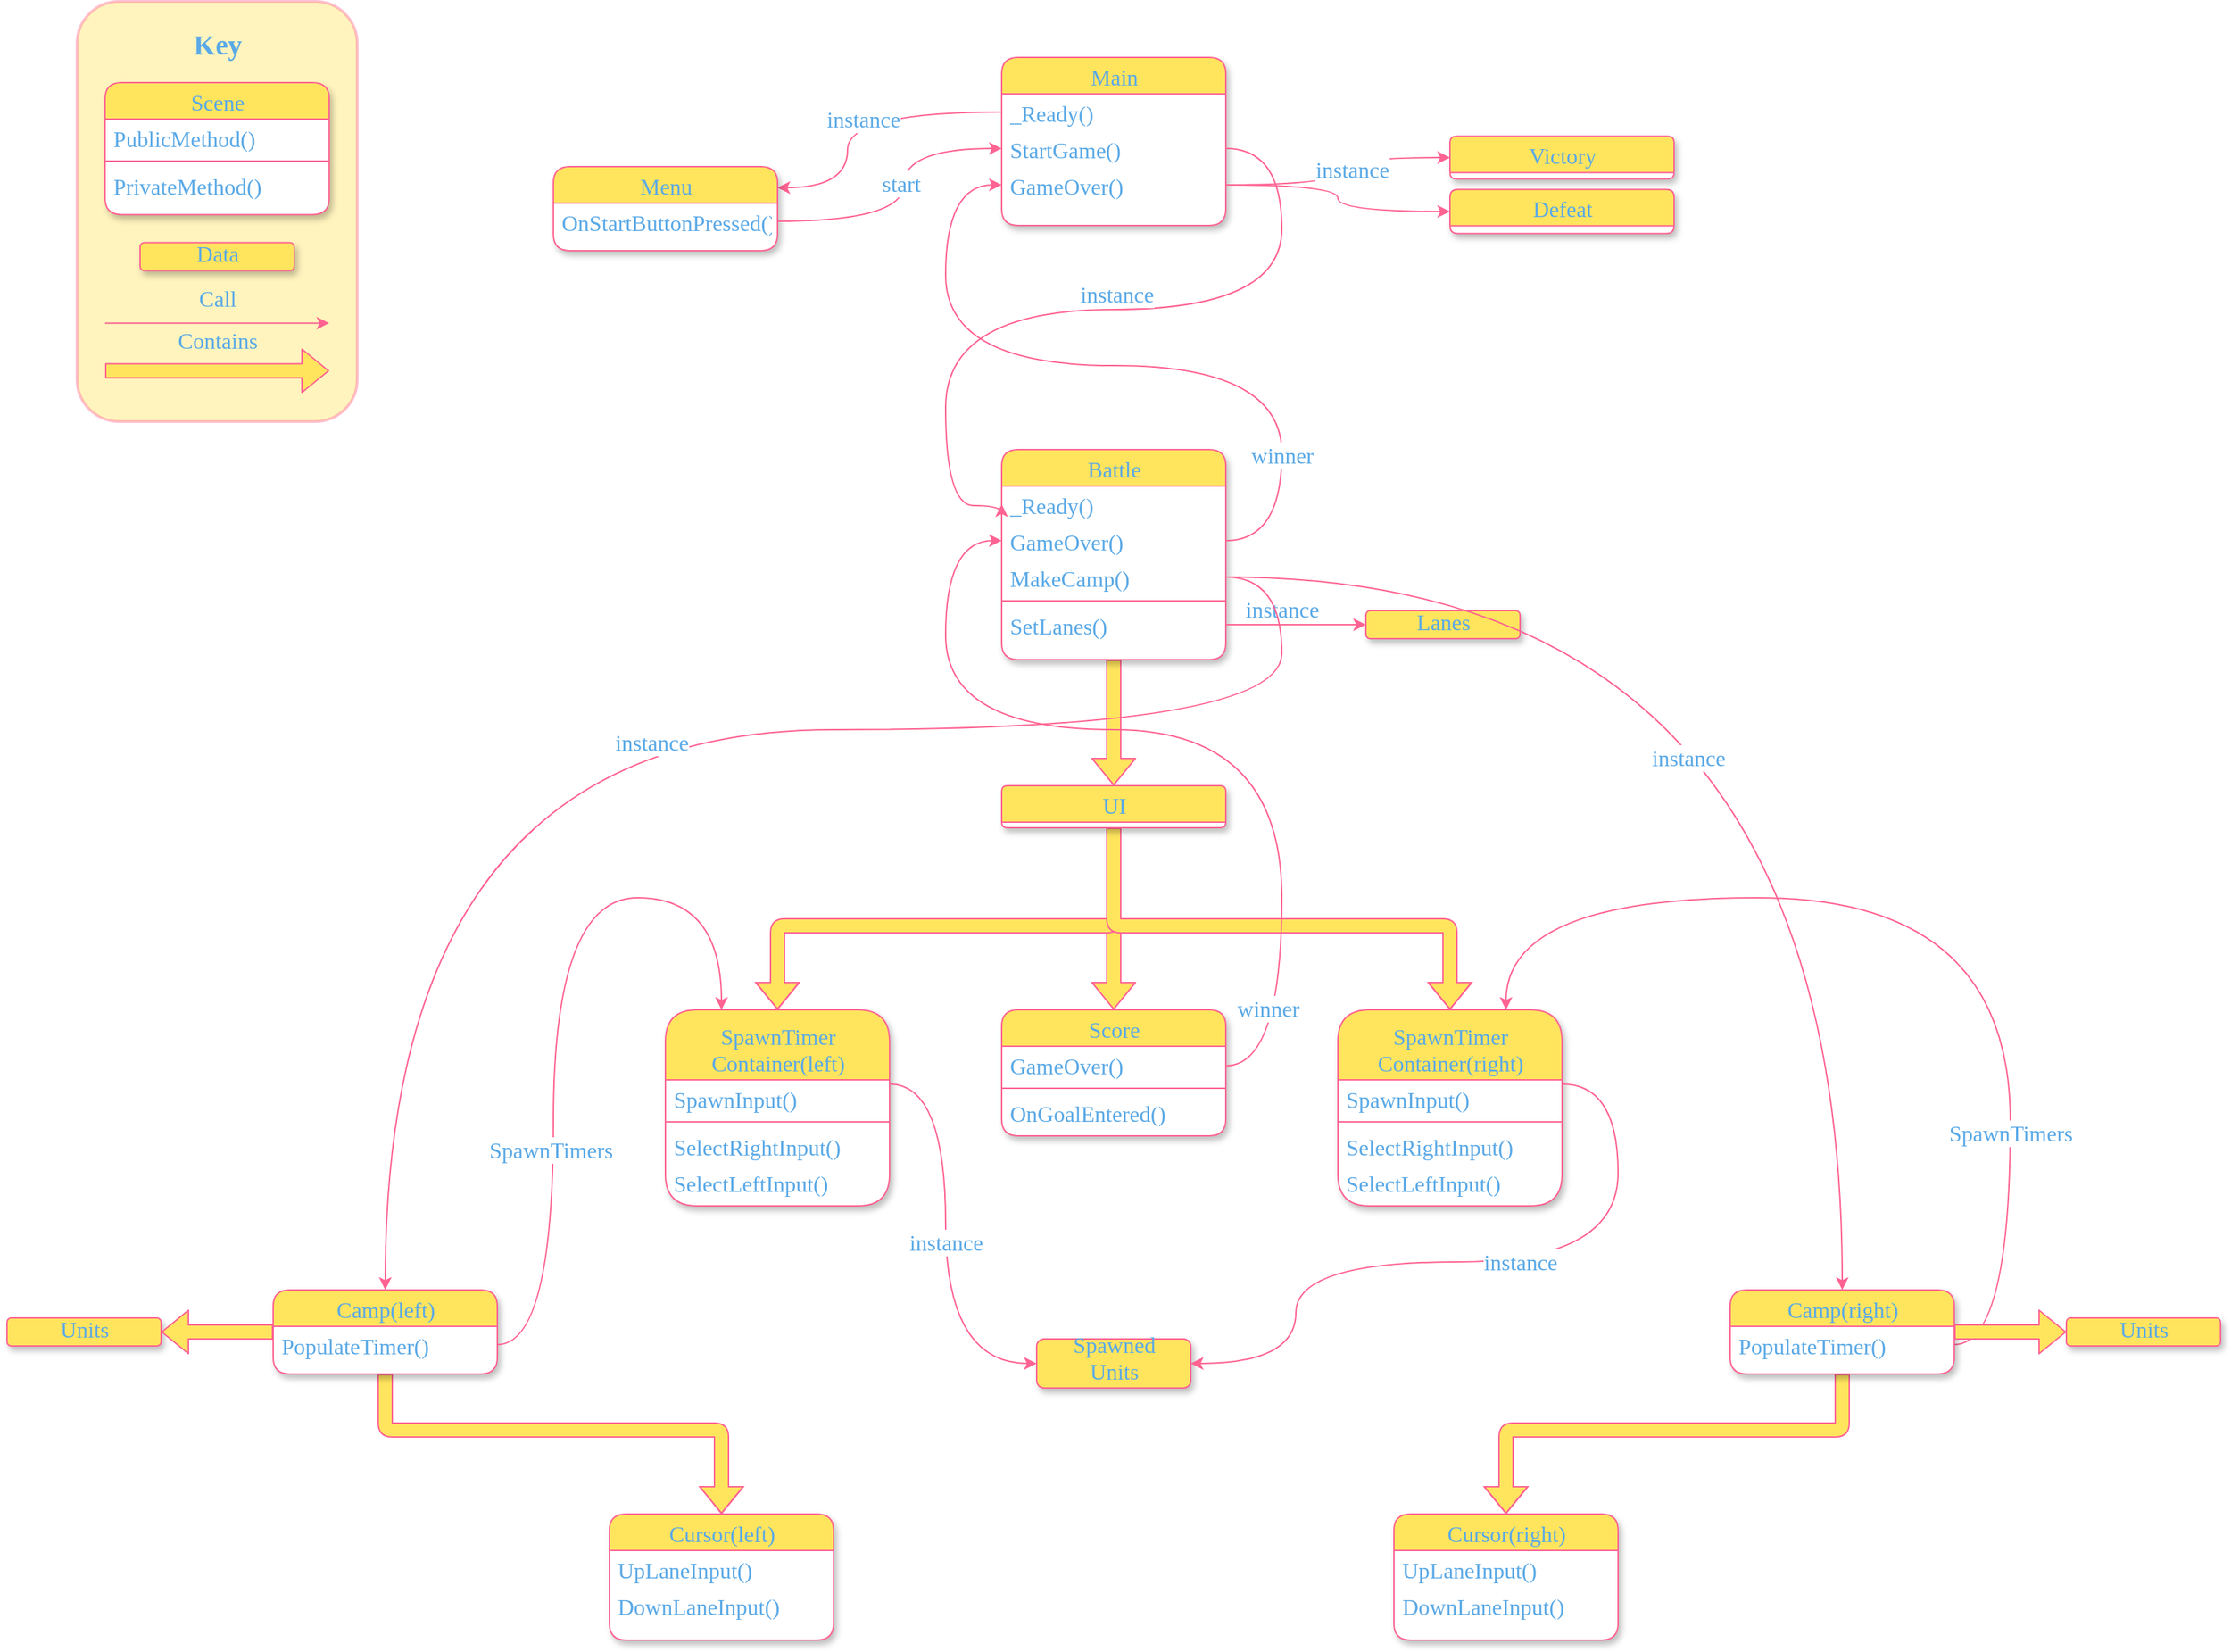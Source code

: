 <mxfile version="19.0.3" type="device"><diagram name="Page-1" id="5d7acffa-a066-3a61-03fe-96351882024d"><mxGraphModel dx="2773" dy="1027" grid="1" gridSize="10" guides="1" tooltips="1" connect="1" arrows="1" fold="1" page="1" pageScale="1" pageWidth="1100" pageHeight="850" math="0" shadow="0"><root><mxCell id="0"/><mxCell id="1" parent="0"/><mxCell id="WM7aRtz8FKTqDaXgk3-g-210" value="" style="rounded=1;whiteSpace=wrap;html=1;shadow=0;glass=0;sketch=0;fontFamily=Comfortaa;fontSize=16;fontColor=#5AA9E6;strokeColor=#FF6392;fillColor=#FFE45E;opacity=40;strokeWidth=2;" parent="1" vertex="1"><mxGeometry x="-220" width="200" height="300" as="geometry"/></mxCell><mxCell id="LH-kMUiSxVDnwnsGkYAc-11" style="edgeStyle=orthogonalEdgeStyle;orthogonalLoop=1;jettySize=auto;html=1;entryX=1;entryY=0.25;entryDx=0;entryDy=0;strokeColor=#FF6392;fontFamily=Comfortaa;curved=1;rounded=1;fontColor=#5AA9E6;horizontal=1;verticalAlign=bottom;fontSize=16;" parent="1" source="21ea969265ad0168-6" target="LH-kMUiSxVDnwnsGkYAc-1" edge="1"><mxGeometry relative="1" as="geometry"><Array as="points"><mxPoint x="330" y="79"/><mxPoint x="330" y="133"/></Array></mxGeometry></mxCell><mxCell id="LH-kMUiSxVDnwnsGkYAc-13" value="instance" style="edgeLabel;html=1;align=center;verticalAlign=bottom;resizable=0;points=[];fontFamily=Comfortaa;rounded=1;fontColor=#5AA9E6;horizontal=1;fontSize=16;" parent="LH-kMUiSxVDnwnsGkYAc-11" vertex="1" connectable="0"><mxGeometry x="0.178" y="11" relative="1" as="geometry"><mxPoint as="offset"/></mxGeometry></mxCell><mxCell id="21ea969265ad0168-6" value="Main" style="swimlane;html=1;fontStyle=0;childLayout=stackLayout;horizontal=1;startSize=26;fillColor=#FFE45E;horizontalStack=0;resizeParent=1;resizeLast=0;collapsible=1;marginBottom=0;swimlaneFillColor=#ffffff;align=center;shadow=1;comic=0;labelBackgroundColor=none;strokeWidth=1;fontFamily=Comfortaa;fontSize=16;rounded=1;strokeColor=#FF6392;fontColor=#5AA9E6;verticalAlign=bottom;" parent="1" vertex="1"><mxGeometry x="440" y="40" width="160" height="120" as="geometry"/></mxCell><mxCell id="21ea969265ad0168-7" value="_Ready()" style="text;html=1;strokeColor=none;fillColor=none;spacingLeft=4;spacingRight=4;whiteSpace=wrap;overflow=hidden;rotatable=0;points=[[0,0.5],[1,0.5]];portConstraint=eastwest;fontFamily=Comfortaa;rounded=1;fontColor=#5AA9E6;horizontal=1;verticalAlign=bottom;fontSize=16;" parent="21ea969265ad0168-6" vertex="1"><mxGeometry y="26" width="160" height="26" as="geometry"/></mxCell><mxCell id="LH-kMUiSxVDnwnsGkYAc-6" value="StartGame()" style="text;html=1;strokeColor=none;fillColor=none;spacingLeft=4;spacingRight=4;whiteSpace=wrap;overflow=hidden;rotatable=0;points=[[0,0.5],[1,0.5]];portConstraint=eastwest;fontFamily=Comfortaa;rounded=1;fontColor=#5AA9E6;horizontal=1;verticalAlign=bottom;fontSize=16;" parent="21ea969265ad0168-6" vertex="1"><mxGeometry y="52" width="160" height="26" as="geometry"/></mxCell><mxCell id="WM7aRtz8FKTqDaXgk3-g-116" value="GameOver()" style="text;html=1;strokeColor=none;fillColor=none;spacingLeft=4;spacingRight=4;whiteSpace=wrap;overflow=hidden;rotatable=0;points=[[0,0.5],[1,0.5]];portConstraint=eastwest;fontFamily=Comfortaa;rounded=1;fontColor=#5AA9E6;horizontal=1;verticalAlign=bottom;fontSize=16;" parent="21ea969265ad0168-6" vertex="1"><mxGeometry y="78" width="160" height="26" as="geometry"/></mxCell><mxCell id="LH-kMUiSxVDnwnsGkYAc-1" value="Menu" style="swimlane;html=1;fontStyle=0;childLayout=stackLayout;horizontal=1;startSize=26;fillColor=#FFE45E;horizontalStack=0;resizeParent=1;resizeLast=0;collapsible=1;marginBottom=0;swimlaneFillColor=#ffffff;align=center;shadow=1;comic=0;labelBackgroundColor=none;strokeWidth=1;fontFamily=Comfortaa;fontSize=16;rounded=1;strokeColor=#FF6392;fontColor=#5AA9E6;verticalAlign=bottom;" parent="1" vertex="1"><mxGeometry x="120" y="118" width="160" height="60" as="geometry"><mxRectangle x="150" y="118" width="70" height="26" as="alternateBounds"/></mxGeometry></mxCell><mxCell id="LH-kMUiSxVDnwnsGkYAc-2" value="OnStartButtonPressed()" style="text;html=1;strokeColor=none;fillColor=none;spacingLeft=4;spacingRight=4;whiteSpace=wrap;overflow=hidden;rotatable=0;points=[[0,0.5],[1,0.5]];portConstraint=eastwest;fontFamily=Comfortaa;rounded=1;fontColor=#5AA9E6;horizontal=1;verticalAlign=bottom;fontSize=16;" parent="LH-kMUiSxVDnwnsGkYAc-1" vertex="1"><mxGeometry y="26" width="160" height="26" as="geometry"/></mxCell><mxCell id="LH-kMUiSxVDnwnsGkYAc-12" style="edgeStyle=orthogonalEdgeStyle;orthogonalLoop=1;jettySize=auto;html=1;entryX=0;entryY=0.5;entryDx=0;entryDy=0;strokeColor=#FF6392;fontFamily=Comfortaa;curved=1;rounded=1;fontColor=#5AA9E6;horizontal=1;verticalAlign=bottom;fontSize=16;" parent="1" source="LH-kMUiSxVDnwnsGkYAc-2" target="LH-kMUiSxVDnwnsGkYAc-6" edge="1"><mxGeometry relative="1" as="geometry"><Array as="points"><mxPoint x="370" y="157"/><mxPoint x="370" y="105"/></Array></mxGeometry></mxCell><mxCell id="LH-kMUiSxVDnwnsGkYAc-16" value="start" style="edgeLabel;html=1;align=center;verticalAlign=bottom;resizable=0;points=[];fontFamily=Comfortaa;rounded=1;fontColor=#5AA9E6;horizontal=1;fontSize=16;" parent="LH-kMUiSxVDnwnsGkYAc-12" vertex="1" connectable="0"><mxGeometry y="2" relative="1" as="geometry"><mxPoint as="offset"/></mxGeometry></mxCell><mxCell id="WM7aRtz8FKTqDaXgk3-g-1" value="Defeat" style="swimlane;html=1;fontStyle=0;childLayout=stackLayout;horizontal=1;startSize=26;fillColor=#FFE45E;horizontalStack=0;resizeParent=1;resizeLast=0;collapsible=1;marginBottom=0;swimlaneFillColor=#ffffff;align=center;shadow=1;comic=0;labelBackgroundColor=none;strokeWidth=1;fontFamily=Comfortaa;fontSize=16;rounded=1;strokeColor=#FF6392;fontColor=#5AA9E6;verticalAlign=bottom;" parent="1" vertex="1"><mxGeometry x="760" y="134.25" width="160" height="31.5" as="geometry"><mxRectangle x="810" y="100" width="70" height="26" as="alternateBounds"/></mxGeometry></mxCell><mxCell id="WM7aRtz8FKTqDaXgk3-g-3" value="Victory" style="swimlane;html=1;fontStyle=0;childLayout=stackLayout;horizontal=1;startSize=26;fillColor=#FFE45E;horizontalStack=0;resizeParent=1;resizeLast=0;collapsible=1;marginBottom=0;swimlaneFillColor=#ffffff;align=center;shadow=1;comic=0;labelBackgroundColor=none;strokeWidth=1;fontFamily=Comfortaa;fontSize=16;rounded=1;strokeColor=#FF6392;fontColor=#5AA9E6;verticalAlign=bottom;" parent="1" vertex="1"><mxGeometry x="760" y="96.25" width="160" height="30.5" as="geometry"><mxRectangle x="810" y="50" width="80" height="26" as="alternateBounds"/></mxGeometry></mxCell><mxCell id="WM7aRtz8FKTqDaXgk3-g-98" style="edgeStyle=orthogonalEdgeStyle;shape=flexArrow;curved=1;rounded=1;sketch=0;orthogonalLoop=1;jettySize=auto;html=1;entryX=0.5;entryY=0;entryDx=0;entryDy=0;fontColor=#5AA9E6;strokeColor=#FF6392;fillColor=#FFE45E;fontFamily=Comfortaa;horizontal=1;verticalAlign=bottom;fontSize=16;" parent="1" source="WM7aRtz8FKTqDaXgk3-g-67" target="WM7aRtz8FKTqDaXgk3-g-85" edge="1"><mxGeometry relative="1" as="geometry"/></mxCell><mxCell id="WM7aRtz8FKTqDaXgk3-g-67" value="Battle" style="swimlane;html=1;fontStyle=0;childLayout=stackLayout;horizontal=1;startSize=26;fillColor=#FFE45E;horizontalStack=0;resizeParent=1;resizeLast=0;collapsible=1;marginBottom=0;swimlaneFillColor=#ffffff;align=center;shadow=1;comic=0;labelBackgroundColor=none;strokeWidth=1;fontFamily=Comfortaa;fontSize=16;rounded=1;strokeColor=#FF6392;fontColor=#5AA9E6;verticalAlign=bottom;" parent="1" vertex="1"><mxGeometry x="440" y="320" width="160" height="150" as="geometry"/></mxCell><mxCell id="WM7aRtz8FKTqDaXgk3-g-68" value="_Ready()" style="text;html=1;strokeColor=none;fillColor=none;spacingLeft=4;spacingRight=4;whiteSpace=wrap;overflow=hidden;rotatable=0;points=[[0,0.5],[1,0.5]];portConstraint=eastwest;fontFamily=Comfortaa;rounded=1;fontColor=#5AA9E6;horizontal=1;verticalAlign=bottom;fontSize=16;" parent="WM7aRtz8FKTqDaXgk3-g-67" vertex="1"><mxGeometry y="26" width="160" height="26" as="geometry"/></mxCell><mxCell id="WM7aRtz8FKTqDaXgk3-g-69" value="GameOver()" style="text;html=1;strokeColor=none;fillColor=none;spacingLeft=4;spacingRight=4;whiteSpace=wrap;overflow=hidden;rotatable=0;points=[[0,0.5],[1,0.5]];portConstraint=eastwest;fontFamily=Comfortaa;rounded=1;fontColor=#5AA9E6;horizontal=1;verticalAlign=bottom;fontSize=16;" parent="WM7aRtz8FKTqDaXgk3-g-67" vertex="1"><mxGeometry y="52" width="160" height="26" as="geometry"/></mxCell><mxCell id="WM7aRtz8FKTqDaXgk3-g-160" value="MakeCamp()" style="text;html=1;strokeColor=none;fillColor=none;spacingLeft=4;spacingRight=4;whiteSpace=wrap;overflow=hidden;rotatable=0;points=[[0,0.5],[1,0.5]];portConstraint=eastwest;fontFamily=Comfortaa;rounded=1;fontColor=#5AA9E6;horizontal=1;verticalAlign=bottom;fontSize=16;" parent="WM7aRtz8FKTqDaXgk3-g-67" vertex="1"><mxGeometry y="78" width="160" height="26" as="geometry"/></mxCell><mxCell id="WM7aRtz8FKTqDaXgk3-g-94" value="" style="line;strokeWidth=1;fillColor=none;align=left;verticalAlign=bottom;spacingTop=-1;spacingLeft=3;spacingRight=3;rotatable=0;labelPosition=right;points=[];portConstraint=eastwest;rounded=1;sketch=0;fontColor=#5AA9E6;strokeColor=#FF6392;fontFamily=Comfortaa;horizontal=1;fontSize=16;" parent="WM7aRtz8FKTqDaXgk3-g-67" vertex="1"><mxGeometry y="104" width="160" height="8" as="geometry"/></mxCell><mxCell id="WM7aRtz8FKTqDaXgk3-g-70" value="SetLanes()" style="text;html=1;strokeColor=none;fillColor=none;spacingLeft=4;spacingRight=4;whiteSpace=wrap;overflow=hidden;rotatable=0;points=[[0,0.5],[1,0.5]];portConstraint=eastwest;fontFamily=Comfortaa;rounded=1;fontColor=#5AA9E6;horizontal=1;verticalAlign=bottom;fontSize=16;" parent="WM7aRtz8FKTqDaXgk3-g-67" vertex="1"><mxGeometry y="112" width="160" height="26" as="geometry"/></mxCell><mxCell id="WM7aRtz8FKTqDaXgk3-g-73" style="edgeStyle=orthogonalEdgeStyle;curved=1;rounded=1;sketch=0;orthogonalLoop=1;jettySize=auto;html=1;entryX=0;entryY=0.5;entryDx=0;entryDy=0;fontColor=#5AA9E6;strokeColor=#FF6392;fillColor=#FFE45E;exitX=1;exitY=0.5;exitDx=0;exitDy=0;fontFamily=Comfortaa;horizontal=1;verticalAlign=bottom;fontSize=16;" parent="1" source="LH-kMUiSxVDnwnsGkYAc-6" target="WM7aRtz8FKTqDaXgk3-g-68" edge="1"><mxGeometry relative="1" as="geometry"><Array as="points"><mxPoint x="640" y="105"/><mxPoint x="640" y="220"/><mxPoint x="400" y="220"/><mxPoint x="400" y="360"/></Array></mxGeometry></mxCell><mxCell id="WM7aRtz8FKTqDaXgk3-g-75" value="instance" style="edgeLabel;html=1;align=center;verticalAlign=bottom;resizable=0;points=[];fontColor=#5AA9E6;fontFamily=Comfortaa;horizontal=1;fontSize=16;" parent="WM7aRtz8FKTqDaXgk3-g-73" vertex="1" connectable="0"><mxGeometry x="0.222" relative="1" as="geometry"><mxPoint x="79" as="offset"/></mxGeometry></mxCell><mxCell id="WM7aRtz8FKTqDaXgk3-g-103" value="" style="edgeStyle=orthogonalEdgeStyle;shape=flexArrow;curved=1;rounded=1;sketch=0;orthogonalLoop=1;jettySize=auto;html=1;fontColor=#5AA9E6;strokeColor=#FF6392;fillColor=#FFE45E;entryX=0.5;entryY=0;entryDx=0;entryDy=0;fontFamily=Comfortaa;horizontal=1;verticalAlign=bottom;fontSize=16;" parent="1" source="WM7aRtz8FKTqDaXgk3-g-85" target="WM7aRtz8FKTqDaXgk3-g-106" edge="1"><mxGeometry relative="1" as="geometry"><mxPoint x="520" y="700" as="targetPoint"/></mxGeometry></mxCell><mxCell id="WM7aRtz8FKTqDaXgk3-g-135" style="edgeStyle=orthogonalEdgeStyle;shape=flexArrow;curved=1;rounded=1;sketch=0;orthogonalLoop=1;jettySize=auto;html=1;entryX=0.5;entryY=0;entryDx=0;entryDy=0;fontColor=#5AA9E6;strokeColor=#FF6392;fillColor=#FFE45E;fontFamily=Comfortaa;horizontal=1;verticalAlign=bottom;fontSize=16;" parent="1" source="WM7aRtz8FKTqDaXgk3-g-85" target="WM7aRtz8FKTqDaXgk3-g-127" edge="1"><mxGeometry relative="1" as="geometry"><Array as="points"><mxPoint x="520" y="660"/><mxPoint x="280" y="660"/></Array></mxGeometry></mxCell><mxCell id="WM7aRtz8FKTqDaXgk3-g-137" style="edgeStyle=orthogonalEdgeStyle;shape=flexArrow;curved=1;rounded=1;sketch=0;orthogonalLoop=1;jettySize=auto;html=1;entryX=0.5;entryY=0;entryDx=0;entryDy=0;fontColor=#5AA9E6;strokeColor=#FF6392;fillColor=#FFE45E;fontFamily=Comfortaa;horizontal=1;verticalAlign=bottom;fontSize=16;" parent="1" source="WM7aRtz8FKTqDaXgk3-g-85" target="WM7aRtz8FKTqDaXgk3-g-131" edge="1"><mxGeometry relative="1" as="geometry"><Array as="points"><mxPoint x="520" y="660"/><mxPoint x="760" y="660"/></Array></mxGeometry></mxCell><mxCell id="WM7aRtz8FKTqDaXgk3-g-85" value="UI" style="swimlane;html=1;fontStyle=0;childLayout=stackLayout;horizontal=1;startSize=26;fillColor=#FFE45E;horizontalStack=0;resizeParent=1;resizeLast=0;collapsible=1;marginBottom=0;swimlaneFillColor=#ffffff;align=center;shadow=1;comic=0;labelBackgroundColor=none;strokeWidth=1;fontFamily=Comfortaa;fontSize=16;rounded=1;strokeColor=#FF6392;fontColor=#5AA9E6;glass=0;verticalAlign=bottom;" parent="1" vertex="1"><mxGeometry x="440" y="560" width="160" height="30" as="geometry"/></mxCell><mxCell id="WM7aRtz8FKTqDaXgk3-g-95" style="edgeStyle=orthogonalEdgeStyle;curved=1;rounded=1;sketch=0;orthogonalLoop=1;jettySize=auto;html=1;fontColor=#5AA9E6;strokeColor=#FF6392;fillColor=#FFE45E;fontFamily=Comfortaa;horizontal=1;verticalAlign=bottom;fontSize=16;" parent="1" edge="1"><mxGeometry relative="1" as="geometry"><mxPoint x="-200" y="229.71" as="sourcePoint"/><mxPoint x="-40" y="229.71" as="targetPoint"/><Array as="points"><mxPoint x="-130" y="229.71"/><mxPoint x="-130" y="229.71"/></Array></mxGeometry></mxCell><mxCell id="WM7aRtz8FKTqDaXgk3-g-97" value="Call" style="edgeLabel;html=1;align=center;verticalAlign=bottom;resizable=0;points=[];fontColor=#5AA9E6;fontFamily=Comfortaa;horizontal=1;labelBackgroundColor=none;fontSize=16;" parent="WM7aRtz8FKTqDaXgk3-g-95" vertex="1" connectable="0"><mxGeometry x="0.244" y="-2" relative="1" as="geometry"><mxPoint x="-20" y="-8" as="offset"/></mxGeometry></mxCell><mxCell id="WM7aRtz8FKTqDaXgk3-g-99" style="edgeStyle=orthogonalEdgeStyle;shape=flexArrow;curved=1;rounded=1;sketch=0;orthogonalLoop=1;jettySize=auto;html=1;fontColor=#5AA9E6;strokeColor=#FF6392;fillColor=#FFE45E;fontFamily=Comfortaa;horizontal=1;verticalAlign=bottom;fontSize=16;" parent="1" edge="1"><mxGeometry relative="1" as="geometry"><mxPoint x="-200" y="263.72" as="sourcePoint"/><mxPoint x="-40" y="263.72" as="targetPoint"/></mxGeometry></mxCell><mxCell id="WM7aRtz8FKTqDaXgk3-g-100" value="Contains" style="edgeLabel;html=1;align=center;verticalAlign=bottom;resizable=0;points=[];fontColor=#5AA9E6;fontFamily=Comfortaa;horizontal=1;labelBackgroundColor=none;fontSize=16;" parent="WM7aRtz8FKTqDaXgk3-g-99" vertex="1" connectable="0"><mxGeometry x="0.263" y="-2" relative="1" as="geometry"><mxPoint x="-21" y="-12" as="offset"/></mxGeometry></mxCell><mxCell id="WM7aRtz8FKTqDaXgk3-g-106" value="Score" style="swimlane;html=1;fontStyle=0;childLayout=stackLayout;horizontal=1;startSize=26;fillColor=#FFE45E;horizontalStack=0;resizeParent=1;resizeLast=0;collapsible=1;marginBottom=0;swimlaneFillColor=#ffffff;align=center;shadow=1;comic=0;labelBackgroundColor=none;strokeWidth=1;fontFamily=Comfortaa;fontSize=16;rounded=1;strokeColor=#FF6392;fontColor=#5AA9E6;verticalAlign=bottom;" parent="1" vertex="1"><mxGeometry x="440" y="720" width="160" height="90" as="geometry"/></mxCell><mxCell id="WM7aRtz8FKTqDaXgk3-g-108" value="GameOver()" style="text;html=1;strokeColor=none;fillColor=none;spacingLeft=4;spacingRight=4;whiteSpace=wrap;overflow=hidden;rotatable=0;points=[[0,0.5],[1,0.5]];portConstraint=eastwest;fontFamily=Comfortaa;rounded=1;fontColor=#5AA9E6;horizontal=1;verticalAlign=bottom;fontSize=16;" parent="WM7aRtz8FKTqDaXgk3-g-106" vertex="1"><mxGeometry y="26" width="160" height="26" as="geometry"/></mxCell><mxCell id="WM7aRtz8FKTqDaXgk3-g-109" value="" style="line;strokeWidth=1;fillColor=none;align=left;verticalAlign=bottom;spacingTop=-1;spacingLeft=3;spacingRight=3;rotatable=0;labelPosition=right;points=[];portConstraint=eastwest;rounded=1;sketch=0;fontColor=#5AA9E6;strokeColor=#FF6392;fontFamily=Comfortaa;horizontal=1;fontSize=16;" parent="WM7aRtz8FKTqDaXgk3-g-106" vertex="1"><mxGeometry y="52" width="160" height="8" as="geometry"/></mxCell><mxCell id="WM7aRtz8FKTqDaXgk3-g-110" value="OnGoalEntered()" style="text;html=1;strokeColor=none;fillColor=none;spacingLeft=4;spacingRight=4;whiteSpace=wrap;overflow=hidden;rotatable=0;points=[[0,0.5],[1,0.5]];portConstraint=eastwest;fontFamily=Comfortaa;rounded=1;fontColor=#5AA9E6;horizontal=1;verticalAlign=bottom;fontSize=16;" parent="WM7aRtz8FKTqDaXgk3-g-106" vertex="1"><mxGeometry y="60" width="160" height="26" as="geometry"/></mxCell><mxCell id="WM7aRtz8FKTqDaXgk3-g-117" style="edgeStyle=orthogonalEdgeStyle;curved=1;rounded=1;sketch=0;orthogonalLoop=1;jettySize=auto;html=1;entryX=0;entryY=0.5;entryDx=0;entryDy=0;fontColor=#5AA9E6;strokeColor=#FF6392;fillColor=#FFE45E;fontFamily=Comfortaa;horizontal=1;verticalAlign=bottom;fontSize=16;" parent="1" source="WM7aRtz8FKTqDaXgk3-g-69" target="WM7aRtz8FKTqDaXgk3-g-116" edge="1"><mxGeometry relative="1" as="geometry"><Array as="points"><mxPoint x="640" y="385"/><mxPoint x="640" y="260"/><mxPoint x="400" y="260"/><mxPoint x="400" y="131"/></Array></mxGeometry></mxCell><mxCell id="WM7aRtz8FKTqDaXgk3-g-119" value="winner" style="edgeLabel;html=1;align=center;verticalAlign=bottom;resizable=0;points=[];fontColor=#5AA9E6;fontFamily=Comfortaa;horizontal=1;fontSize=16;" parent="WM7aRtz8FKTqDaXgk3-g-117" vertex="1" connectable="0"><mxGeometry x="-0.621" y="-2" relative="1" as="geometry"><mxPoint x="-2" y="19" as="offset"/></mxGeometry></mxCell><mxCell id="WM7aRtz8FKTqDaXgk3-g-121" style="edgeStyle=orthogonalEdgeStyle;curved=1;rounded=1;sketch=0;orthogonalLoop=1;jettySize=auto;html=1;entryX=0;entryY=0.5;entryDx=0;entryDy=0;fontColor=#5AA9E6;strokeColor=#FF6392;fillColor=#FFE45E;fontFamily=Comfortaa;horizontal=1;verticalAlign=bottom;fontSize=16;" parent="1" source="WM7aRtz8FKTqDaXgk3-g-116" target="WM7aRtz8FKTqDaXgk3-g-3" edge="1"><mxGeometry relative="1" as="geometry"/></mxCell><mxCell id="WM7aRtz8FKTqDaXgk3-g-123" style="edgeStyle=orthogonalEdgeStyle;curved=1;rounded=1;sketch=0;orthogonalLoop=1;jettySize=auto;html=1;entryX=0;entryY=0.5;entryDx=0;entryDy=0;fontColor=#5AA9E6;strokeColor=#FF6392;fillColor=#FFE45E;fontFamily=Comfortaa;horizontal=1;verticalAlign=bottom;fontSize=16;" parent="1" source="WM7aRtz8FKTqDaXgk3-g-116" target="WM7aRtz8FKTqDaXgk3-g-1" edge="1"><mxGeometry relative="1" as="geometry"/></mxCell><mxCell id="WM7aRtz8FKTqDaXgk3-g-124" value="instance" style="edgeLabel;html=1;align=center;verticalAlign=bottom;resizable=0;points=[];fontColor=#5AA9E6;fontFamily=Comfortaa;horizontal=1;fontSize=16;" parent="WM7aRtz8FKTqDaXgk3-g-123" vertex="1" connectable="0"><mxGeometry x="-0.355" y="-3" relative="1" as="geometry"><mxPoint x="32" y="-3" as="offset"/></mxGeometry></mxCell><mxCell id="WM7aRtz8FKTqDaXgk3-g-125" style="edgeStyle=orthogonalEdgeStyle;curved=1;rounded=1;sketch=0;orthogonalLoop=1;jettySize=auto;html=1;entryX=0;entryY=0.5;entryDx=0;entryDy=0;fontColor=#5AA9E6;strokeColor=#FF6392;fillColor=#FFE45E;fontFamily=Comfortaa;horizontal=1;verticalAlign=bottom;fontSize=16;" parent="1" target="WM7aRtz8FKTqDaXgk3-g-69" edge="1"><mxGeometry relative="1" as="geometry"><mxPoint x="600" y="760" as="sourcePoint"/><Array as="points"><mxPoint x="640" y="760"/><mxPoint x="640" y="520"/><mxPoint x="400" y="520"/><mxPoint x="400" y="385"/></Array></mxGeometry></mxCell><mxCell id="WM7aRtz8FKTqDaXgk3-g-126" value="winner" style="edgeLabel;html=1;align=center;verticalAlign=bottom;resizable=0;points=[];fontColor=#5AA9E6;fontFamily=Comfortaa;horizontal=1;fontSize=16;" parent="WM7aRtz8FKTqDaXgk3-g-125" vertex="1" connectable="0"><mxGeometry x="-0.477" y="-2" relative="1" as="geometry"><mxPoint x="-12" y="112" as="offset"/></mxGeometry></mxCell><mxCell id="WM7aRtz8FKTqDaXgk3-g-127" value="SpawnTimer&lt;br style=&quot;font-size: 16px;&quot;&gt;Container(left)" style="swimlane;html=1;fontStyle=0;childLayout=stackLayout;horizontal=1;startSize=50;fillColor=#FFE45E;horizontalStack=0;resizeParent=1;resizeLast=0;collapsible=1;marginBottom=0;swimlaneFillColor=#ffffff;align=center;shadow=1;comic=0;labelBackgroundColor=none;strokeWidth=1;fontFamily=Comfortaa;fontSize=16;rounded=1;strokeColor=#FF6392;fontColor=#5AA9E6;verticalAlign=bottom;" parent="1" vertex="1"><mxGeometry x="200" y="720" width="160" height="140" as="geometry"/></mxCell><mxCell id="WM7aRtz8FKTqDaXgk3-g-128" value="SpawnInput()" style="text;html=1;strokeColor=none;fillColor=none;spacingLeft=4;spacingRight=4;whiteSpace=wrap;overflow=hidden;rotatable=0;points=[[0,0.5],[1,0.5]];portConstraint=eastwest;fontFamily=Comfortaa;rounded=1;fontColor=#5AA9E6;horizontal=1;verticalAlign=bottom;fontSize=16;" parent="WM7aRtz8FKTqDaXgk3-g-127" vertex="1"><mxGeometry y="50" width="160" height="26" as="geometry"/></mxCell><mxCell id="WM7aRtz8FKTqDaXgk3-g-129" value="" style="line;strokeWidth=1;fillColor=none;align=left;verticalAlign=bottom;spacingTop=-1;spacingLeft=3;spacingRight=3;rotatable=0;labelPosition=right;points=[];portConstraint=eastwest;rounded=1;sketch=0;fontColor=#5AA9E6;strokeColor=#FF6392;fontFamily=Comfortaa;horizontal=1;fontSize=16;" parent="WM7aRtz8FKTqDaXgk3-g-127" vertex="1"><mxGeometry y="76" width="160" height="8" as="geometry"/></mxCell><mxCell id="WM7aRtz8FKTqDaXgk3-g-130" value="SelectRightInput()" style="text;html=1;strokeColor=none;fillColor=none;spacingLeft=4;spacingRight=4;whiteSpace=wrap;overflow=hidden;rotatable=0;points=[[0,0.5],[1,0.5]];portConstraint=eastwest;fontFamily=Comfortaa;rounded=1;fontColor=#5AA9E6;horizontal=1;verticalAlign=bottom;fontSize=16;" parent="WM7aRtz8FKTqDaXgk3-g-127" vertex="1"><mxGeometry y="84" width="160" height="26" as="geometry"/></mxCell><mxCell id="WM7aRtz8FKTqDaXgk3-g-150" value="SelectLeftInput()" style="text;html=1;strokeColor=none;fillColor=none;spacingLeft=4;spacingRight=4;whiteSpace=wrap;overflow=hidden;rotatable=0;points=[[0,0.5],[1,0.5]];portConstraint=eastwest;fontFamily=Comfortaa;rounded=1;fontColor=#5AA9E6;horizontal=1;verticalAlign=bottom;fontSize=16;" parent="WM7aRtz8FKTqDaXgk3-g-127" vertex="1"><mxGeometry y="110" width="160" height="26" as="geometry"/></mxCell><mxCell id="WM7aRtz8FKTqDaXgk3-g-131" value="SpawnTimer&lt;br style=&quot;font-size: 16px;&quot;&gt;Container(right)" style="swimlane;html=1;fontStyle=0;childLayout=stackLayout;horizontal=1;startSize=50;fillColor=#FFE45E;horizontalStack=0;resizeParent=1;resizeLast=0;collapsible=1;marginBottom=0;swimlaneFillColor=#ffffff;align=center;shadow=1;comic=0;labelBackgroundColor=none;strokeWidth=1;fontFamily=Comfortaa;fontSize=16;rounded=1;strokeColor=#FF6392;fontColor=#5AA9E6;verticalAlign=bottom;" parent="1" vertex="1"><mxGeometry x="680" y="720" width="160" height="140" as="geometry"/></mxCell><mxCell id="WM7aRtz8FKTqDaXgk3-g-132" value="SpawnInput()" style="text;html=1;strokeColor=none;fillColor=none;spacingLeft=4;spacingRight=4;whiteSpace=wrap;overflow=hidden;rotatable=0;points=[[0,0.5],[1,0.5]];portConstraint=eastwest;fontFamily=Comfortaa;rounded=1;fontColor=#5AA9E6;horizontal=1;verticalAlign=bottom;fontSize=16;" parent="WM7aRtz8FKTqDaXgk3-g-131" vertex="1"><mxGeometry y="50" width="160" height="26" as="geometry"/></mxCell><mxCell id="WM7aRtz8FKTqDaXgk3-g-133" value="" style="line;strokeWidth=1;fillColor=none;align=left;verticalAlign=bottom;spacingTop=-1;spacingLeft=3;spacingRight=3;rotatable=0;labelPosition=right;points=[];portConstraint=eastwest;rounded=1;sketch=0;fontColor=#5AA9E6;strokeColor=#FF6392;fontFamily=Comfortaa;horizontal=1;fontSize=16;" parent="WM7aRtz8FKTqDaXgk3-g-131" vertex="1"><mxGeometry y="76" width="160" height="8" as="geometry"/></mxCell><mxCell id="WM7aRtz8FKTqDaXgk3-g-151" value="SelectRightInput()" style="text;html=1;strokeColor=none;fillColor=none;spacingLeft=4;spacingRight=4;whiteSpace=wrap;overflow=hidden;rotatable=0;points=[[0,0.5],[1,0.5]];portConstraint=eastwest;fontFamily=Comfortaa;rounded=1;fontColor=#5AA9E6;horizontal=1;verticalAlign=bottom;fontSize=16;" parent="WM7aRtz8FKTqDaXgk3-g-131" vertex="1"><mxGeometry y="84" width="160" height="26" as="geometry"/></mxCell><mxCell id="WM7aRtz8FKTqDaXgk3-g-152" value="SelectLeftInput()" style="text;html=1;strokeColor=none;fillColor=none;spacingLeft=4;spacingRight=4;whiteSpace=wrap;overflow=hidden;rotatable=0;points=[[0,0.5],[1,0.5]];portConstraint=eastwest;fontFamily=Comfortaa;rounded=1;fontColor=#5AA9E6;horizontal=1;verticalAlign=bottom;fontSize=16;" parent="WM7aRtz8FKTqDaXgk3-g-131" vertex="1"><mxGeometry y="110" width="160" height="26" as="geometry"/></mxCell><mxCell id="WM7aRtz8FKTqDaXgk3-g-191" style="edgeStyle=orthogonalEdgeStyle;shape=flexArrow;curved=1;rounded=1;sketch=0;orthogonalLoop=1;jettySize=auto;html=1;entryX=0.5;entryY=0;entryDx=0;entryDy=0;shadow=0;fontFamily=Comfortaa;fontColor=#5AA9E6;strokeColor=#FF6392;fillColor=#FFE45E;verticalAlign=bottom;fontSize=16;" parent="1" source="WM7aRtz8FKTqDaXgk3-g-140" target="WM7aRtz8FKTqDaXgk3-g-185" edge="1"><mxGeometry relative="1" as="geometry"><Array as="points"><mxPoint y="1020"/><mxPoint x="240" y="1020"/></Array></mxGeometry></mxCell><mxCell id="WM7aRtz8FKTqDaXgk3-g-140" value="Camp(left)" style="swimlane;html=1;fontStyle=0;childLayout=stackLayout;horizontal=1;startSize=26;fillColor=#FFE45E;horizontalStack=0;resizeParent=1;resizeLast=0;collapsible=1;marginBottom=0;swimlaneFillColor=#ffffff;align=center;shadow=1;comic=0;labelBackgroundColor=none;strokeWidth=1;fontFamily=Comfortaa;fontSize=16;rounded=1;strokeColor=#FF6392;fontColor=#5AA9E6;verticalAlign=bottom;" parent="1" vertex="1"><mxGeometry x="-80" y="920" width="160" height="60" as="geometry"/></mxCell><mxCell id="WM7aRtz8FKTqDaXgk3-g-141" value="PopulateTimer()" style="text;html=1;strokeColor=none;fillColor=none;spacingLeft=4;spacingRight=4;whiteSpace=wrap;overflow=hidden;rotatable=0;points=[[0,0.5],[1,0.5]];portConstraint=eastwest;fontFamily=Comfortaa;rounded=1;fontColor=#5AA9E6;horizontal=1;verticalAlign=bottom;fontSize=16;" parent="WM7aRtz8FKTqDaXgk3-g-140" vertex="1"><mxGeometry y="26" width="160" height="26" as="geometry"/></mxCell><mxCell id="WM7aRtz8FKTqDaXgk3-g-173" style="edgeStyle=orthogonalEdgeStyle;curved=1;rounded=1;sketch=0;orthogonalLoop=1;jettySize=auto;html=1;entryX=0.75;entryY=0;entryDx=0;entryDy=0;shadow=0;fontColor=#5AA9E6;strokeColor=#FF6392;fillColor=#FFE45E;exitX=1;exitY=0.5;exitDx=0;exitDy=0;fontFamily=Comfortaa;horizontal=1;verticalAlign=bottom;fontSize=16;" parent="1" source="WM7aRtz8FKTqDaXgk3-g-145" target="WM7aRtz8FKTqDaXgk3-g-131" edge="1"><mxGeometry relative="1" as="geometry"><Array as="points"><mxPoint x="1160" y="959"/><mxPoint x="1160" y="640"/><mxPoint x="800" y="640"/></Array></mxGeometry></mxCell><mxCell id="WM7aRtz8FKTqDaXgk3-g-192" style="edgeStyle=orthogonalEdgeStyle;shape=flexArrow;curved=1;rounded=1;sketch=0;orthogonalLoop=1;jettySize=auto;html=1;entryX=0.5;entryY=0;entryDx=0;entryDy=0;shadow=0;fontFamily=Comfortaa;fontColor=#5AA9E6;strokeColor=#FF6392;fillColor=#FFE45E;verticalAlign=bottom;fontSize=16;" parent="1" source="WM7aRtz8FKTqDaXgk3-g-144" target="WM7aRtz8FKTqDaXgk3-g-188" edge="1"><mxGeometry relative="1" as="geometry"><Array as="points"><mxPoint x="1040" y="1020"/><mxPoint x="800" y="1020"/></Array></mxGeometry></mxCell><mxCell id="WM7aRtz8FKTqDaXgk3-g-144" value="Camp(right)" style="swimlane;html=1;fontStyle=0;childLayout=stackLayout;horizontal=1;startSize=26;fillColor=#FFE45E;horizontalStack=0;resizeParent=1;resizeLast=0;collapsible=1;marginBottom=0;swimlaneFillColor=#ffffff;align=center;shadow=1;comic=0;labelBackgroundColor=none;strokeWidth=1;fontFamily=Comfortaa;fontSize=16;rounded=1;strokeColor=#FF6392;fontColor=#5AA9E6;verticalAlign=bottom;" parent="1" vertex="1"><mxGeometry x="960" y="920" width="160" height="60" as="geometry"/></mxCell><mxCell id="WM7aRtz8FKTqDaXgk3-g-145" value="PopulateTimer()" style="text;html=1;strokeColor=none;fillColor=none;spacingLeft=4;spacingRight=4;whiteSpace=wrap;overflow=hidden;rotatable=0;points=[[0,0.5],[1,0.5]];portConstraint=eastwest;fontFamily=Comfortaa;rounded=1;fontColor=#5AA9E6;horizontal=1;verticalAlign=bottom;fontSize=16;" parent="WM7aRtz8FKTqDaXgk3-g-144" vertex="1"><mxGeometry y="26" width="160" height="26" as="geometry"/></mxCell><mxCell id="WM7aRtz8FKTqDaXgk3-g-153" value="Lanes" style="html=1;rounded=1;sketch=0;fontColor=#5AA9E6;strokeColor=#FF6392;fillColor=#FFE45E;shadow=1;fontFamily=Comfortaa;horizontal=1;verticalAlign=bottom;fontSize=16;" parent="1" vertex="1"><mxGeometry x="700" y="435" width="110" height="20" as="geometry"/></mxCell><mxCell id="WM7aRtz8FKTqDaXgk3-g-154" style="edgeStyle=orthogonalEdgeStyle;curved=1;rounded=1;sketch=0;orthogonalLoop=1;jettySize=auto;html=1;entryX=0;entryY=0.5;entryDx=0;entryDy=0;fontColor=#5AA9E6;strokeColor=#FF6392;fillColor=#FFE45E;fontFamily=Comfortaa;horizontal=1;verticalAlign=bottom;fontSize=16;" parent="1" source="WM7aRtz8FKTqDaXgk3-g-70" target="WM7aRtz8FKTqDaXgk3-g-153" edge="1"><mxGeometry relative="1" as="geometry"/></mxCell><mxCell id="WM7aRtz8FKTqDaXgk3-g-156" value="instance" style="edgeLabel;html=1;align=center;verticalAlign=bottom;resizable=0;points=[];fontColor=#5AA9E6;fontFamily=Comfortaa;horizontal=1;fontSize=16;" parent="WM7aRtz8FKTqDaXgk3-g-154" vertex="1" connectable="0"><mxGeometry x="-0.192" y="-1" relative="1" as="geometry"><mxPoint x="-1" y="-1" as="offset"/></mxGeometry></mxCell><mxCell id="WM7aRtz8FKTqDaXgk3-g-159" value="Units" style="html=1;rounded=1;sketch=0;fontColor=#5AA9E6;strokeColor=#FF6392;fillColor=#FFE45E;shadow=1;fontFamily=Comfortaa;horizontal=1;verticalAlign=bottom;fontSize=16;" parent="1" vertex="1"><mxGeometry x="-270" y="940" width="110" height="20" as="geometry"/></mxCell><mxCell id="WM7aRtz8FKTqDaXgk3-g-161" style="edgeStyle=orthogonalEdgeStyle;curved=1;rounded=1;sketch=0;orthogonalLoop=1;jettySize=auto;html=1;entryX=0.5;entryY=0;entryDx=0;entryDy=0;shadow=0;fontColor=#5AA9E6;strokeColor=#FF6392;fillColor=#FFE45E;fontFamily=Comfortaa;horizontal=1;verticalAlign=bottom;fontSize=16;" parent="1" source="WM7aRtz8FKTqDaXgk3-g-160" target="WM7aRtz8FKTqDaXgk3-g-144" edge="1"><mxGeometry relative="1" as="geometry"/></mxCell><mxCell id="WM7aRtz8FKTqDaXgk3-g-175" value="&lt;span style=&quot;color: rgb(90, 169, 230); font-family: Comfortaa; font-size: 16px; font-style: normal; font-variant-ligatures: normal; font-variant-caps: normal; font-weight: 400; letter-spacing: normal; orphans: 2; text-align: center; text-indent: 0px; text-transform: none; widows: 2; word-spacing: 0px; -webkit-text-stroke-width: 0px; background-color: rgb(255, 255, 255); text-decoration-thickness: initial; text-decoration-style: initial; text-decoration-color: initial; float: none; display: inline !important;&quot;&gt;SpawnTimers&lt;/span&gt;" style="edgeLabel;html=1;align=center;verticalAlign=bottom;resizable=0;points=[];fontColor=#5AA9E6;fontFamily=Comfortaa;horizontal=1;fontSize=16;" parent="WM7aRtz8FKTqDaXgk3-g-161" vertex="1" connectable="0"><mxGeometry x="0.814" y="-1" relative="1" as="geometry"><mxPoint x="121" y="-12" as="offset"/></mxGeometry></mxCell><mxCell id="WM7aRtz8FKTqDaXgk3-g-162" style="edgeStyle=orthogonalEdgeStyle;curved=1;rounded=1;sketch=0;orthogonalLoop=1;jettySize=auto;html=1;entryX=0.5;entryY=0;entryDx=0;entryDy=0;shadow=0;fontColor=#5AA9E6;strokeColor=#FF6392;fillColor=#FFE45E;fontFamily=Comfortaa;horizontal=1;verticalAlign=bottom;fontSize=16;" parent="1" source="WM7aRtz8FKTqDaXgk3-g-160" target="WM7aRtz8FKTqDaXgk3-g-140" edge="1"><mxGeometry relative="1" as="geometry"><Array as="points"><mxPoint x="640" y="411"/><mxPoint x="640" y="520"/><mxPoint y="520"/></Array></mxGeometry></mxCell><mxCell id="WM7aRtz8FKTqDaXgk3-g-164" value="instance" style="edgeLabel;html=1;align=center;verticalAlign=bottom;resizable=0;points=[];fontColor=#5AA9E6;fontFamily=Comfortaa;horizontal=1;fontSize=16;" parent="WM7aRtz8FKTqDaXgk3-g-162" vertex="1" connectable="0"><mxGeometry x="-0.894" y="-2" relative="1" as="geometry"><mxPoint x="292" y="117" as="offset"/></mxGeometry></mxCell><mxCell id="WM7aRtz8FKTqDaXgk3-g-165" style="edgeStyle=orthogonalEdgeStyle;shape=flexArrow;curved=1;rounded=1;sketch=0;orthogonalLoop=1;jettySize=auto;html=1;entryX=1;entryY=0.5;entryDx=0;entryDy=0;shadow=0;fontColor=#5AA9E6;strokeColor=#FF6392;fillColor=#FFE45E;fontFamily=Comfortaa;horizontal=1;verticalAlign=bottom;fontSize=16;" parent="1" source="WM7aRtz8FKTqDaXgk3-g-140" target="WM7aRtz8FKTqDaXgk3-g-159" edge="1"><mxGeometry relative="1" as="geometry"><mxPoint x="-110" y="710" as="sourcePoint"/></mxGeometry></mxCell><mxCell id="WM7aRtz8FKTqDaXgk3-g-166" value="Units" style="html=1;rounded=1;sketch=0;fontColor=#5AA9E6;strokeColor=#FF6392;fillColor=#FFE45E;shadow=1;fontFamily=Comfortaa;horizontal=1;verticalAlign=bottom;fontSize=16;" parent="1" vertex="1"><mxGeometry x="1200" y="940" width="110" height="20" as="geometry"/></mxCell><mxCell id="WM7aRtz8FKTqDaXgk3-g-167" style="edgeStyle=orthogonalEdgeStyle;shape=flexArrow;curved=1;rounded=1;sketch=0;orthogonalLoop=1;jettySize=auto;html=1;entryX=0;entryY=0.5;entryDx=0;entryDy=0;shadow=0;fontColor=#5AA9E6;strokeColor=#FF6392;fillColor=#FFE45E;fontFamily=Comfortaa;horizontal=1;verticalAlign=bottom;fontSize=16;" parent="1" source="WM7aRtz8FKTqDaXgk3-g-144" target="WM7aRtz8FKTqDaXgk3-g-166" edge="1"><mxGeometry relative="1" as="geometry"/></mxCell><mxCell id="WM7aRtz8FKTqDaXgk3-g-169" value="instance" style="edgeLabel;html=1;align=center;verticalAlign=bottom;resizable=0;points=[];fontColor=#5AA9E6;fontFamily=Comfortaa;horizontal=1;fontSize=16;" parent="1" vertex="1" connectable="0"><mxGeometry x="190" y="540" as="geometry"/></mxCell><mxCell id="WM7aRtz8FKTqDaXgk3-g-172" style="edgeStyle=orthogonalEdgeStyle;curved=1;rounded=1;sketch=0;orthogonalLoop=1;jettySize=auto;html=1;entryX=0.25;entryY=0;entryDx=0;entryDy=0;shadow=0;fontColor=#5AA9E6;strokeColor=#FF6392;fillColor=#FFE45E;fontFamily=Comfortaa;horizontal=1;verticalAlign=bottom;fontSize=16;" parent="1" source="WM7aRtz8FKTqDaXgk3-g-141" target="WM7aRtz8FKTqDaXgk3-g-127" edge="1"><mxGeometry relative="1" as="geometry"><Array as="points"><mxPoint x="120" y="959"/><mxPoint x="120" y="640"/><mxPoint x="240" y="640"/></Array></mxGeometry></mxCell><mxCell id="WM7aRtz8FKTqDaXgk3-g-174" value="SpawnTimers" style="edgeLabel;html=1;align=center;verticalAlign=bottom;resizable=0;points=[];fontColor=#5AA9E6;fontFamily=Comfortaa;horizontal=1;fontSize=16;" parent="WM7aRtz8FKTqDaXgk3-g-172" vertex="1" connectable="0"><mxGeometry x="-0.399" y="2" relative="1" as="geometry"><mxPoint as="offset"/></mxGeometry></mxCell><mxCell id="WM7aRtz8FKTqDaXgk3-g-177" value="Scene" style="swimlane;html=1;fontStyle=0;childLayout=stackLayout;horizontal=1;startSize=26;fillColor=#FFE45E;horizontalStack=0;resizeParent=1;resizeLast=0;collapsible=1;marginBottom=0;swimlaneFillColor=#ffffff;align=center;shadow=1;comic=0;labelBackgroundColor=none;strokeWidth=1;fontFamily=Comfortaa;fontSize=16;rounded=1;strokeColor=#FF6392;fontColor=#5AA9E6;verticalAlign=bottom;" parent="1" vertex="1"><mxGeometry x="-200" y="58" width="160" height="94.25" as="geometry"/></mxCell><mxCell id="WM7aRtz8FKTqDaXgk3-g-178" value="PublicMethod()" style="text;html=1;strokeColor=none;fillColor=none;spacingLeft=4;spacingRight=4;whiteSpace=wrap;overflow=hidden;rotatable=0;points=[[0,0.5],[1,0.5]];portConstraint=eastwest;fontFamily=Comfortaa;rounded=1;fontColor=#5AA9E6;horizontal=1;verticalAlign=bottom;fontSize=16;" parent="WM7aRtz8FKTqDaXgk3-g-177" vertex="1"><mxGeometry y="26" width="160" height="26" as="geometry"/></mxCell><mxCell id="WM7aRtz8FKTqDaXgk3-g-181" value="" style="line;strokeWidth=1;fillColor=none;align=left;verticalAlign=bottom;spacingTop=-1;spacingLeft=3;spacingRight=3;rotatable=0;labelPosition=right;points=[];portConstraint=eastwest;rounded=1;sketch=0;fontColor=#5AA9E6;strokeColor=#FF6392;fontFamily=Comfortaa;horizontal=1;fontSize=16;" parent="WM7aRtz8FKTqDaXgk3-g-177" vertex="1"><mxGeometry y="52" width="160" height="8" as="geometry"/></mxCell><mxCell id="WM7aRtz8FKTqDaXgk3-g-182" value="PrivateMethod()" style="text;html=1;strokeColor=none;fillColor=none;spacingLeft=4;spacingRight=4;whiteSpace=wrap;overflow=hidden;rotatable=0;points=[[0,0.5],[1,0.5]];portConstraint=eastwest;fontFamily=Comfortaa;rounded=1;fontColor=#5AA9E6;horizontal=1;verticalAlign=bottom;fontSize=16;" parent="WM7aRtz8FKTqDaXgk3-g-177" vertex="1"><mxGeometry y="60" width="160" height="26" as="geometry"/></mxCell><mxCell id="WM7aRtz8FKTqDaXgk3-g-183" value="Data" style="html=1;rounded=1;sketch=0;fontColor=#5AA9E6;strokeColor=#FF6392;fillColor=#FFE45E;shadow=1;fontFamily=Comfortaa;horizontal=1;verticalAlign=bottom;fontSize=16;" parent="1" vertex="1"><mxGeometry x="-175" y="172.25" width="110" height="20" as="geometry"/></mxCell><mxCell id="WM7aRtz8FKTqDaXgk3-g-185" value="Cursor(left)" style="swimlane;html=1;fontStyle=0;childLayout=stackLayout;horizontal=1;startSize=26;fillColor=#FFE45E;horizontalStack=0;resizeParent=1;resizeLast=0;collapsible=1;marginBottom=0;swimlaneFillColor=#ffffff;align=center;shadow=1;comic=0;labelBackgroundColor=none;strokeWidth=1;fontFamily=Comfortaa;fontSize=16;rounded=1;strokeColor=#FF6392;fontColor=#5AA9E6;verticalAlign=bottom;" parent="1" vertex="1"><mxGeometry x="160" y="1080" width="160" height="90" as="geometry"/></mxCell><mxCell id="WM7aRtz8FKTqDaXgk3-g-195" value="UpLaneInput()" style="text;html=1;strokeColor=none;fillColor=none;spacingLeft=4;spacingRight=4;whiteSpace=wrap;overflow=hidden;rotatable=0;points=[[0,0.5],[1,0.5]];portConstraint=eastwest;fontFamily=Comfortaa;rounded=1;fontColor=#5AA9E6;horizontal=1;verticalAlign=bottom;fontSize=16;" parent="WM7aRtz8FKTqDaXgk3-g-185" vertex="1"><mxGeometry y="26" width="160" height="26" as="geometry"/></mxCell><mxCell id="WM7aRtz8FKTqDaXgk3-g-196" value="DownLaneInput()" style="text;html=1;strokeColor=none;fillColor=none;spacingLeft=4;spacingRight=4;whiteSpace=wrap;overflow=hidden;rotatable=0;points=[[0,0.5],[1,0.5]];portConstraint=eastwest;fontFamily=Comfortaa;rounded=1;fontColor=#5AA9E6;horizontal=1;verticalAlign=bottom;fontSize=16;" parent="WM7aRtz8FKTqDaXgk3-g-185" vertex="1"><mxGeometry y="52" width="160" height="26" as="geometry"/></mxCell><mxCell id="WM7aRtz8FKTqDaXgk3-g-188" value="Cursor(right)" style="swimlane;html=1;fontStyle=0;childLayout=stackLayout;horizontal=1;startSize=26;fillColor=#FFE45E;horizontalStack=0;resizeParent=1;resizeLast=0;collapsible=1;marginBottom=0;swimlaneFillColor=#ffffff;align=center;shadow=1;comic=0;labelBackgroundColor=none;strokeWidth=1;fontFamily=Comfortaa;fontSize=16;rounded=1;strokeColor=#FF6392;fontColor=#5AA9E6;verticalAlign=bottom;" parent="1" vertex="1"><mxGeometry x="720" y="1080" width="160" height="90" as="geometry"/></mxCell><mxCell id="WM7aRtz8FKTqDaXgk3-g-197" value="UpLaneInput()" style="text;html=1;strokeColor=none;fillColor=none;spacingLeft=4;spacingRight=4;whiteSpace=wrap;overflow=hidden;rotatable=0;points=[[0,0.5],[1,0.5]];portConstraint=eastwest;fontFamily=Comfortaa;rounded=1;fontColor=#5AA9E6;horizontal=1;verticalAlign=bottom;fontSize=16;" parent="WM7aRtz8FKTqDaXgk3-g-188" vertex="1"><mxGeometry y="26" width="160" height="26" as="geometry"/></mxCell><mxCell id="WM7aRtz8FKTqDaXgk3-g-198" value="DownLaneInput()" style="text;html=1;strokeColor=none;fillColor=none;spacingLeft=4;spacingRight=4;whiteSpace=wrap;overflow=hidden;rotatable=0;points=[[0,0.5],[1,0.5]];portConstraint=eastwest;fontFamily=Comfortaa;rounded=1;fontColor=#5AA9E6;horizontal=1;verticalAlign=bottom;fontSize=16;" parent="WM7aRtz8FKTqDaXgk3-g-188" vertex="1"><mxGeometry y="52" width="160" height="26" as="geometry"/></mxCell><mxCell id="WM7aRtz8FKTqDaXgk3-g-199" value="Spawned&lt;br style=&quot;font-size: 16px;&quot;&gt;Units" style="html=1;rounded=1;sketch=0;fontColor=#5AA9E6;strokeColor=#FF6392;fillColor=#FFE45E;shadow=1;fontFamily=Comfortaa;horizontal=1;verticalAlign=bottom;fontSize=16;" parent="1" vertex="1"><mxGeometry x="465" y="955" width="110" height="35" as="geometry"/></mxCell><mxCell id="WM7aRtz8FKTqDaXgk3-g-201" value="instance" style="edgeStyle=orthogonalEdgeStyle;curved=1;rounded=1;sketch=0;orthogonalLoop=1;jettySize=auto;html=1;shadow=0;fontFamily=Comfortaa;fontColor=#5AA9E6;strokeColor=#FF6392;fillColor=#FFE45E;entryX=0;entryY=0.5;entryDx=0;entryDy=0;fontSize=16;" parent="1" source="WM7aRtz8FKTqDaXgk3-g-128" target="WM7aRtz8FKTqDaXgk3-g-199" edge="1"><mxGeometry relative="1" as="geometry"><mxPoint x="430" y="973" as="targetPoint"/><Array as="points"><mxPoint x="400" y="773"/><mxPoint x="400" y="973"/></Array></mxGeometry></mxCell><mxCell id="WM7aRtz8FKTqDaXgk3-g-202" value="instance" style="edgeStyle=orthogonalEdgeStyle;curved=1;rounded=1;sketch=0;orthogonalLoop=1;jettySize=auto;html=1;shadow=0;fontFamily=Comfortaa;fontColor=#5AA9E6;strokeColor=#FF6392;fillColor=#FFE45E;entryX=1;entryY=0.5;entryDx=0;entryDy=0;fontSize=16;" parent="1" source="WM7aRtz8FKTqDaXgk3-g-132" target="WM7aRtz8FKTqDaXgk3-g-199" edge="1"><mxGeometry x="-0.13" relative="1" as="geometry"><mxPoint x="630" y="980" as="targetPoint"/><Array as="points"><mxPoint x="880" y="773"/><mxPoint x="880" y="900"/><mxPoint x="650" y="900"/><mxPoint x="650" y="973"/></Array><mxPoint as="offset"/></mxGeometry></mxCell><mxCell id="WM7aRtz8FKTqDaXgk3-g-208" value="&lt;b style=&quot;font-size: 20px;&quot;&gt;Key&lt;/b&gt;" style="text;html=1;align=center;verticalAlign=middle;resizable=0;points=[];autosize=1;strokeColor=none;fillColor=none;fontFamily=Comfortaa;fontColor=#5AA9E6;fontSize=20;" parent="1" vertex="1"><mxGeometry x="-145" y="15" width="50" height="30" as="geometry"/></mxCell></root></mxGraphModel></diagram></mxfile>